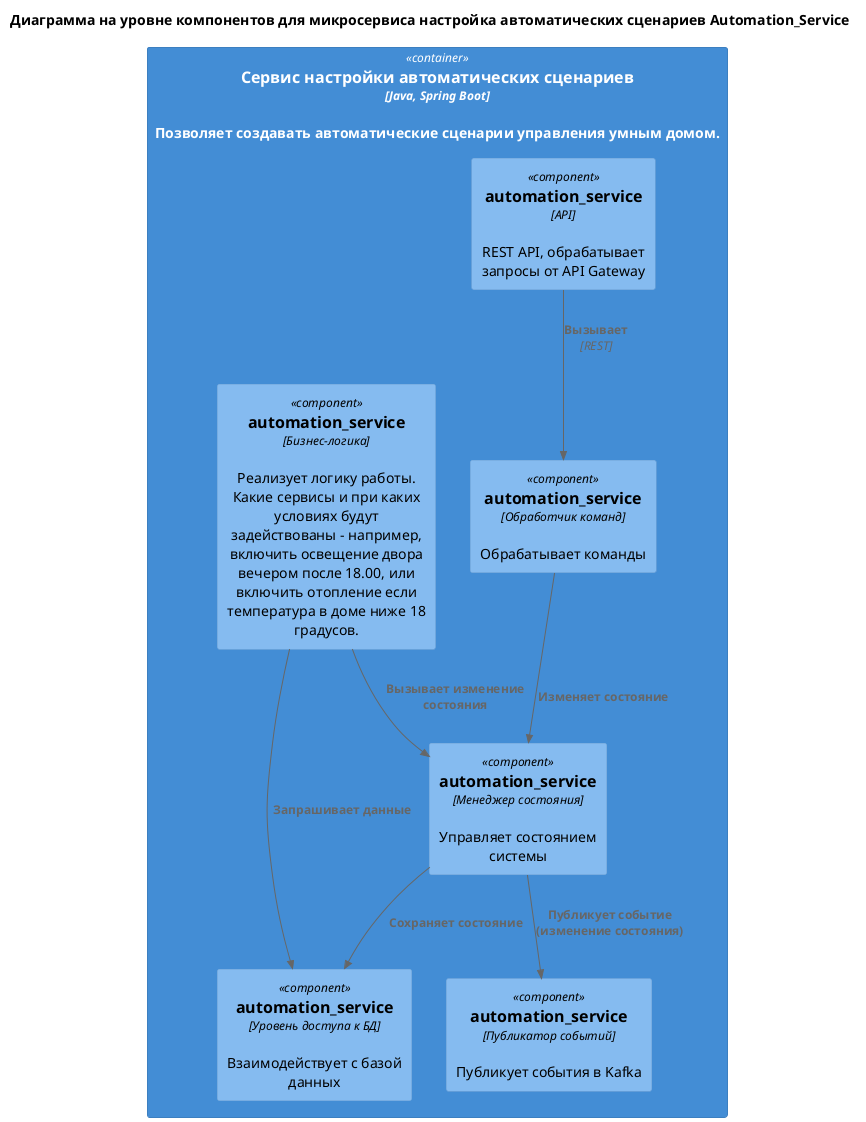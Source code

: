 @startuml
!include <c4/C4_Component>

title  Диаграмма на уровне компонентов для микросервиса настройка автоматических сценариев Automation_Service

Container(automation_service, "Сервис настройки автоматических сценариев", "Java, Spring Boot", "Позволяет создавать автоматические сценарии управления умным домом.") {
    Component(api, automation_service, "API", "REST API, обрабатывает запросы от API Gateway")
    Component(command_handler, automation_service, "Обработчик команд", "Обрабатывает команды")
    Component(state_manager, automation_service, "Менеджер состояния", "Управляет состоянием системы")
    Component(db_access_layer, automation_service, "Уровень доступа к БД", "Взаимодействует с базой данных")
    Component(event_publisher, automation_service, "Публикатор событий", "Публикует события в Kafka")
    Component(business_logic, automation_service, "Бизнес-логика", "Реализует логику работы. Какие сервисы и при каких условиях будут задействованы - например, включить освещение двора вечером после 18.00, или включить отопление если температура в доме ниже 18 градусов.")

    Rel(api, command_handler, "Вызывает", "REST")
    Rel(command_handler, state_manager, "Изменяет состояние", "")
    Rel(state_manager, db_access_layer, "Сохраняет состояние", "")
    Rel(state_manager, event_publisher, "Публикует событие (изменение состояния)", "")
    Rel(business_logic, state_manager, "Вызывает изменение состояния", "")
    Rel(business_logic, db_access_layer, "Запрашивает данные", "")
}

@enduml
